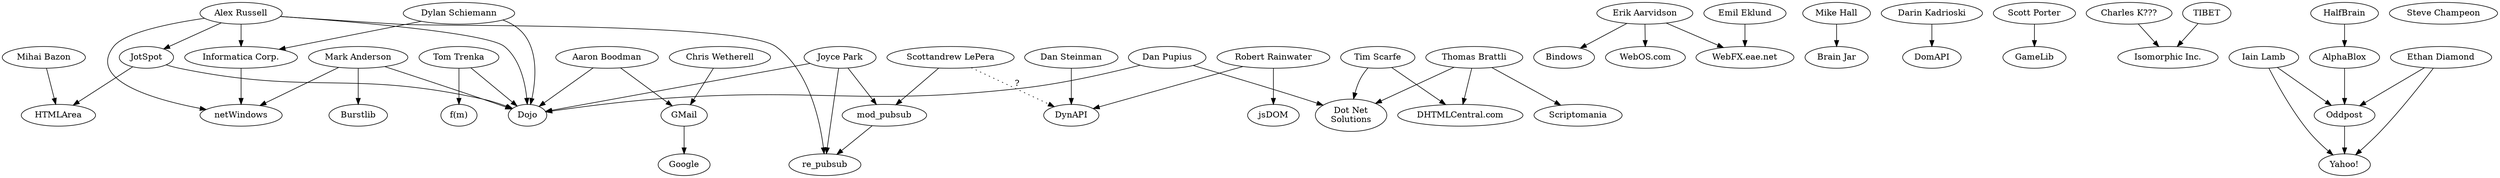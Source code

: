 /*
 * A Map of the DHTML Universe
 *
 * Copyright 2005, The Dojo Foundation
 *
 * Jan 9, 2005: inital revision, Alex Russell <alex@dojotoolkit.org>
 */

digraph dhtml_universe
	{
		// developer to project/company relationships
		dylan -> INFA;
		alexr -> INFA;
		alexr -> NW;
		alexr -> Dojo;
		alexr -> Jot;
		alexr -> RePubSub;
		jpark -> ModPubSub;
		jpark -> RePubSub;
		jpark -> Dojo;
		mda -> NW;
		mda -> Dojo;
		mda -> Burst;
		boogs -> Dojo;
		boogs -> Gmail;
		danp -> Dojo;
		danp -> DotNetSol;
		dylan -> Dojo;
		ttrenka -> Dojo;
		ttrenka -> FM;
		bratta -> Scriptomania;
		bratta -> DHTMLCentral;
		bratta -> DotNetSol;
		tscarfe -> DotNetSol;
		tscarfe -> DHTMLCentral;
		erik -> WebFX;
		erik -> Bindows;
		erik -> WebOS;
		emil -> WebFX;
		mhall -> BrainJar;
		dsteinman -> DynAPI;
		rrainwater -> DynAPI;
		rrainwater -> jsDOM;
		darink -> DomAPI;
		sporter -> GameLib;
		charlesk -> ISC;
		cw -> Gmail;
		ilamb -> Oddpost;
		ilamb -> Yahoo;
		ediamond -> Oddpost;
		ediamond -> Yahoo;
		scottandrew -> ModPubSub;
		scottandrew -> DynAPI [ style=dotted,label="?" ]; // RAR: Not sure about this one
		mbazon -> HTMLArea;
		
		// project and company relationships
		INFA -> NW;
		Jot -> Dojo;
		Jot -> HTMLArea;
		Tibet -> ISC;
		HalfBrain -> AlphaBlox;
		AlphaBlox -> Oddpost;
		Oddpost -> Yahoo;
		Gmail -> Google;
		ModPubSub -> RePubSub;

		// developers
		mbazon		[ label="Mihai Bazon" ];
		ediamond	[ label="Ethan Diamond" ];
		ilamb		[ label="Iain Lamb" ];
		emil 		[ label="Emil Eklund" ];
		darink 		[ label="Darin Kadrioski" ];
		ttrenka 	[ label="Tom Trenka" ];
		erik 		[ label="Erik Aarvidson" ];
		bratta 		[ label="Thomas Brattli" ];
		mda 		[ label="Mark Anderson" ];
		boogs 		[ label="Aaron Boodman" ];
		alexr 		[ label="Alex Russell" ];
		dylan 		[ label="Dylan Schiemann" ];
		danp 		[ label="Dan Pupius" ];
		tscarfe 	[ label="Tim Scarfe" ];
		dsteinman 	[ label="Dan Steinman" ];
		mhall 		[ label="Mike Hall" ];
		schampeon 	[ label="Steve Champeon" ];
		sporter 	[ label="Scott Porter" ];
		rrainwater 	[ label="Robert Rainwater" ];
		charlesk 	[ label="Charles K???" ];
		scottandrew [ label="Scottandrew LePera" ];
		cw 			[ label="Chris Wetherell" ];
		jpark		[ label="Joyce Park" ];

		// companies
		DotNetSol 	[ label="Dot Net\nSolutions" ];
		Google 		[ label="Google" ];
		Yahoo 		[ label="Yahoo!" ];

		// projects
		HTMLArea;
		AlphaBlox;
		HalfBrain;
		Oddpost;
		Scriptomania;
		DomAPI;
		DynAPI;
		GameLib;
		Bindows;
		jsDOM;
		Tibet		[ label="TIBET" ];
		ModPubSub 	[ label="mod_pubsub" ];
		RePubSub 	[ label="re_pubsub" ];
		Gmail 		[ label="GMail" ];
		BrainJar 	[ label="Brain Jar" ];
		FM 			[ label="f(m)" ];
		WebFX 		[ label="WebFX.eae.net" ];
		Burst 		[ label="Burstlib" ];
		Dojo 		[ label="Dojo" ];
		Jot 		[ label="JotSpot" ];
		INFA 		[ label="Informatica Corp." ];
		NW 			[ label="netWindows" ];
		ISC 		[ label="Isomorphic Inc." ];
		WebOS 		[ label="WebOS.com" ];
		DHTMLCentral [ label="DHTMLCentral.com" ];
		
	}

// vim:ts=4:noet:ai
